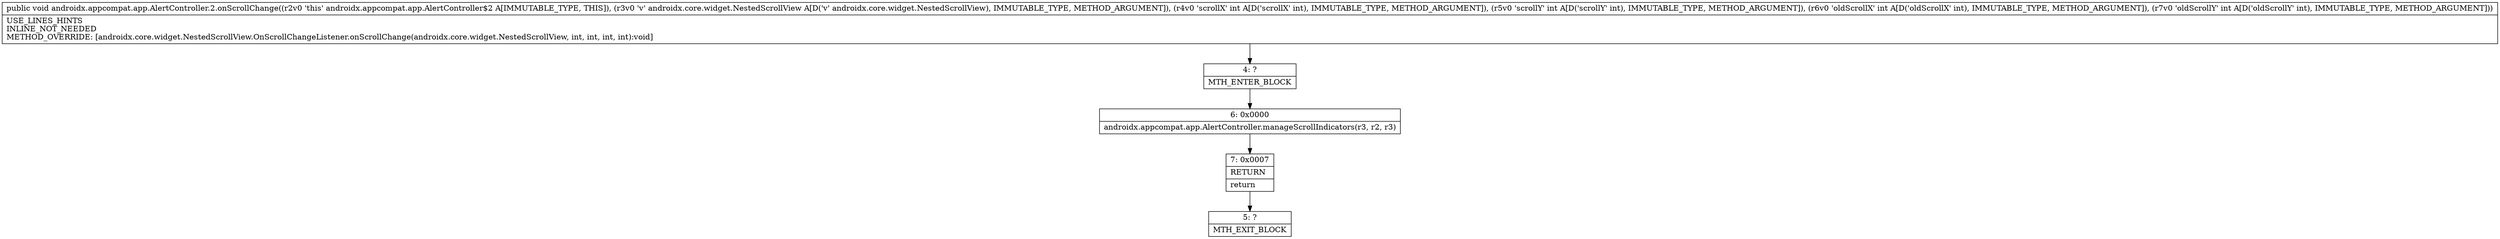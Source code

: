 digraph "CFG forandroidx.appcompat.app.AlertController.2.onScrollChange(Landroidx\/core\/widget\/NestedScrollView;IIII)V" {
Node_4 [shape=record,label="{4\:\ ?|MTH_ENTER_BLOCK\l}"];
Node_6 [shape=record,label="{6\:\ 0x0000|androidx.appcompat.app.AlertController.manageScrollIndicators(r3, r2, r3)\l}"];
Node_7 [shape=record,label="{7\:\ 0x0007|RETURN\l|return\l}"];
Node_5 [shape=record,label="{5\:\ ?|MTH_EXIT_BLOCK\l}"];
MethodNode[shape=record,label="{public void androidx.appcompat.app.AlertController.2.onScrollChange((r2v0 'this' androidx.appcompat.app.AlertController$2 A[IMMUTABLE_TYPE, THIS]), (r3v0 'v' androidx.core.widget.NestedScrollView A[D('v' androidx.core.widget.NestedScrollView), IMMUTABLE_TYPE, METHOD_ARGUMENT]), (r4v0 'scrollX' int A[D('scrollX' int), IMMUTABLE_TYPE, METHOD_ARGUMENT]), (r5v0 'scrollY' int A[D('scrollY' int), IMMUTABLE_TYPE, METHOD_ARGUMENT]), (r6v0 'oldScrollX' int A[D('oldScrollX' int), IMMUTABLE_TYPE, METHOD_ARGUMENT]), (r7v0 'oldScrollY' int A[D('oldScrollY' int), IMMUTABLE_TYPE, METHOD_ARGUMENT]))  | USE_LINES_HINTS\lINLINE_NOT_NEEDED\lMETHOD_OVERRIDE: [androidx.core.widget.NestedScrollView.OnScrollChangeListener.onScrollChange(androidx.core.widget.NestedScrollView, int, int, int, int):void]\l}"];
MethodNode -> Node_4;Node_4 -> Node_6;
Node_6 -> Node_7;
Node_7 -> Node_5;
}

